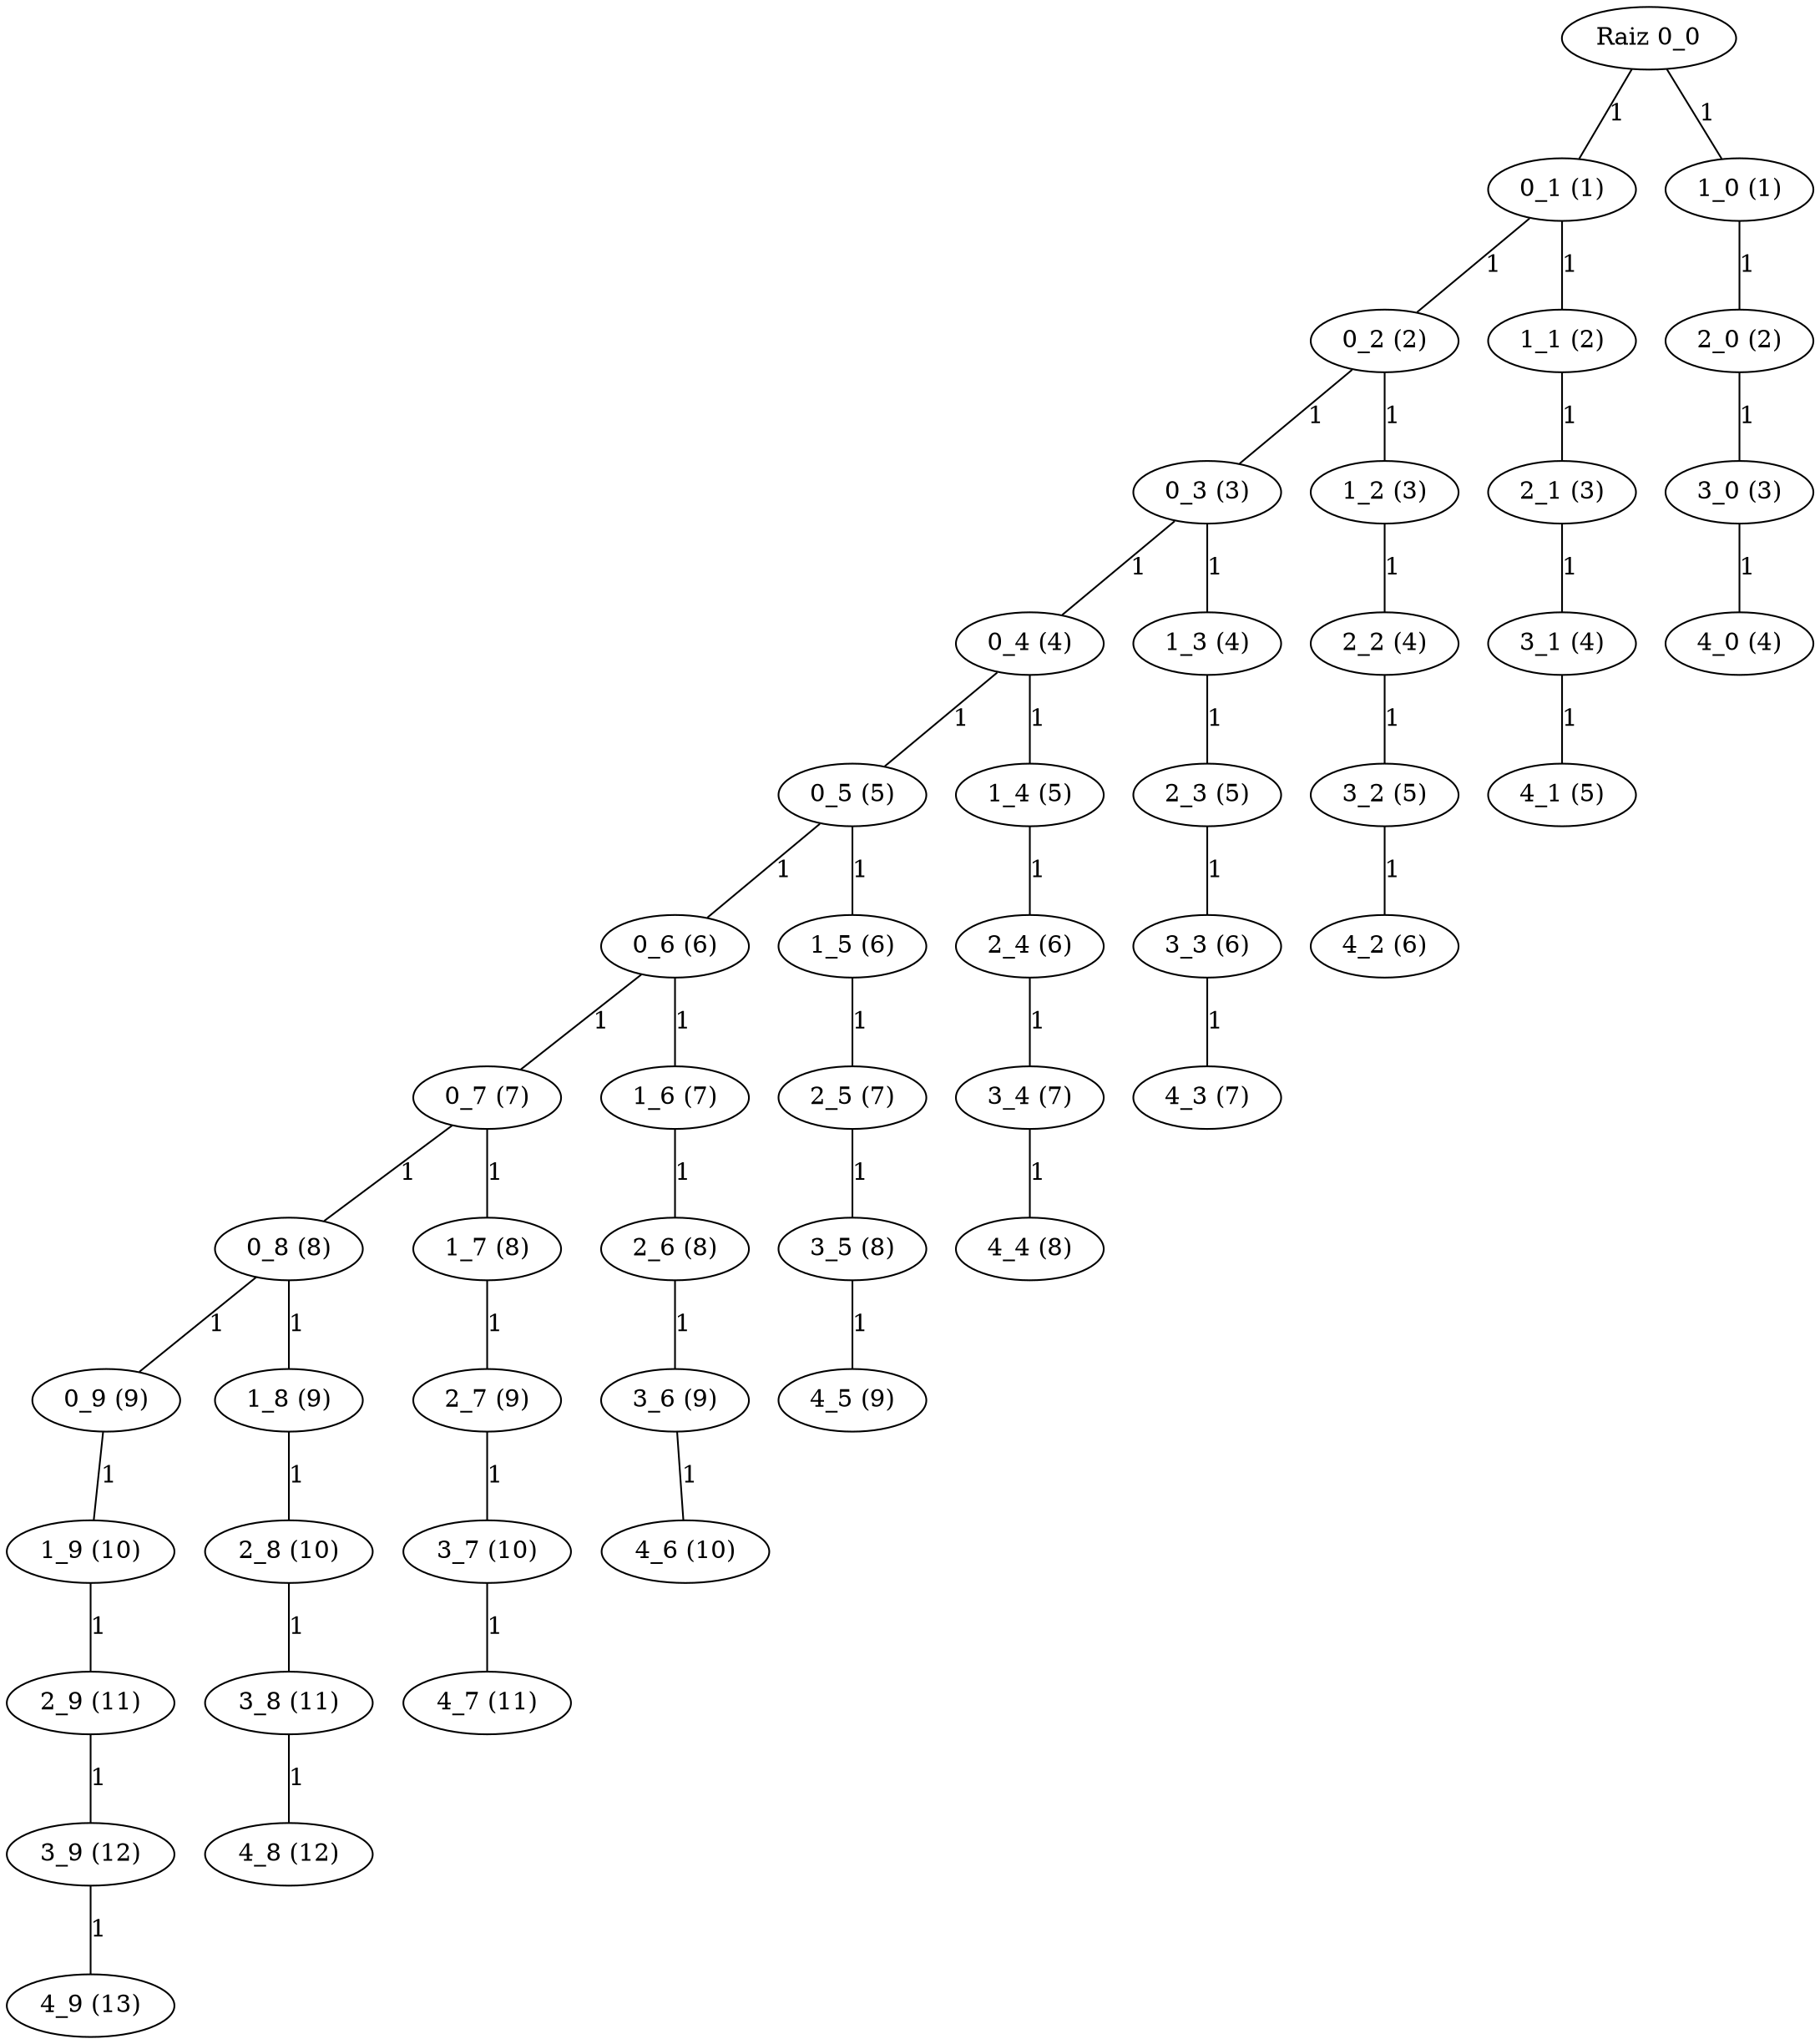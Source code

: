 graph DijkstraMalla_50_10 {
    "0_0" [label="Raiz 0_0"];
    "0_1 (1)" [label="0_1 (1)"];
    "1_0 (1)" [label="1_0 (1)"];
    "0_2 (2)" [label="0_2 (2)"];
    "1_1 (2)" [label="1_1 (2)"];
    "2_0 (2)" [label="2_0 (2)"];
    "0_3 (3)" [label="0_3 (3)"];
    "1_2 (3)" [label="1_2 (3)"];
    "2_1 (3)" [label="2_1 (3)"];
    "3_0 (3)" [label="3_0 (3)"];
    "0_4 (4)" [label="0_4 (4)"];
    "1_3 (4)" [label="1_3 (4)"];
    "2_2 (4)" [label="2_2 (4)"];
    "3_1 (4)" [label="3_1 (4)"];
    "4_0 (4)" [label="4_0 (4)"];
    "0_5 (5)" [label="0_5 (5)"];
    "1_4 (5)" [label="1_4 (5)"];
    "2_3 (5)" [label="2_3 (5)"];
    "3_2 (5)" [label="3_2 (5)"];
    "4_1 (5)" [label="4_1 (5)"];
    "0_6 (6)" [label="0_6 (6)"];
    "1_5 (6)" [label="1_5 (6)"];
    "2_4 (6)" [label="2_4 (6)"];
    "3_3 (6)" [label="3_3 (6)"];
    "4_2 (6)" [label="4_2 (6)"];
    "0_7 (7)" [label="0_7 (7)"];
    "1_6 (7)" [label="1_6 (7)"];
    "2_5 (7)" [label="2_5 (7)"];
    "3_4 (7)" [label="3_4 (7)"];
    "4_3 (7)" [label="4_3 (7)"];
    "0_8 (8)" [label="0_8 (8)"];
    "1_7 (8)" [label="1_7 (8)"];
    "2_6 (8)" [label="2_6 (8)"];
    "3_5 (8)" [label="3_5 (8)"];
    "4_4 (8)" [label="4_4 (8)"];
    "0_9 (9)" [label="0_9 (9)"];
    "1_8 (9)" [label="1_8 (9)"];
    "2_7 (9)" [label="2_7 (9)"];
    "3_6 (9)" [label="3_6 (9)"];
    "4_5 (9)" [label="4_5 (9)"];
    "1_9 (10)" [label="1_9 (10)"];
    "2_8 (10)" [label="2_8 (10)"];
    "3_7 (10)" [label="3_7 (10)"];
    "4_6 (10)" [label="4_6 (10)"];
    "2_9 (11)" [label="2_9 (11)"];
    "3_8 (11)" [label="3_8 (11)"];
    "4_7 (11)" [label="4_7 (11)"];
    "3_9 (12)" [label="3_9 (12)"];
    "4_8 (12)" [label="4_8 (12)"];
    "4_9 (13)" [label="4_9 (13)"];
    "0_0" -- "0_1 (1)" [label="1"];
    "0_0" -- "1_0 (1)" [label="1"];
    "0_1 (1)" -- "0_2 (2)" [label="1"];
    "0_1 (1)" -- "1_1 (2)" [label="1"];
    "1_0 (1)" -- "2_0 (2)" [label="1"];
    "0_2 (2)" -- "0_3 (3)" [label="1"];
    "0_2 (2)" -- "1_2 (3)" [label="1"];
    "1_1 (2)" -- "2_1 (3)" [label="1"];
    "2_0 (2)" -- "3_0 (3)" [label="1"];
    "0_3 (3)" -- "0_4 (4)" [label="1"];
    "0_3 (3)" -- "1_3 (4)" [label="1"];
    "1_2 (3)" -- "2_2 (4)" [label="1"];
    "2_1 (3)" -- "3_1 (4)" [label="1"];
    "3_0 (3)" -- "4_0 (4)" [label="1"];
    "0_4 (4)" -- "0_5 (5)" [label="1"];
    "0_4 (4)" -- "1_4 (5)" [label="1"];
    "1_3 (4)" -- "2_3 (5)" [label="1"];
    "2_2 (4)" -- "3_2 (5)" [label="1"];
    "3_1 (4)" -- "4_1 (5)" [label="1"];
    "0_5 (5)" -- "0_6 (6)" [label="1"];
    "0_5 (5)" -- "1_5 (6)" [label="1"];
    "1_4 (5)" -- "2_4 (6)" [label="1"];
    "2_3 (5)" -- "3_3 (6)" [label="1"];
    "3_2 (5)" -- "4_2 (6)" [label="1"];
    "0_6 (6)" -- "0_7 (7)" [label="1"];
    "0_6 (6)" -- "1_6 (7)" [label="1"];
    "1_5 (6)" -- "2_5 (7)" [label="1"];
    "2_4 (6)" -- "3_4 (7)" [label="1"];
    "3_3 (6)" -- "4_3 (7)" [label="1"];
    "0_7 (7)" -- "0_8 (8)" [label="1"];
    "0_7 (7)" -- "1_7 (8)" [label="1"];
    "1_6 (7)" -- "2_6 (8)" [label="1"];
    "2_5 (7)" -- "3_5 (8)" [label="1"];
    "3_4 (7)" -- "4_4 (8)" [label="1"];
    "0_8 (8)" -- "0_9 (9)" [label="1"];
    "0_8 (8)" -- "1_8 (9)" [label="1"];
    "1_7 (8)" -- "2_7 (9)" [label="1"];
    "2_6 (8)" -- "3_6 (9)" [label="1"];
    "3_5 (8)" -- "4_5 (9)" [label="1"];
    "0_9 (9)" -- "1_9 (10)" [label="1"];
    "1_8 (9)" -- "2_8 (10)" [label="1"];
    "2_7 (9)" -- "3_7 (10)" [label="1"];
    "3_6 (9)" -- "4_6 (10)" [label="1"];
    "1_9 (10)" -- "2_9 (11)" [label="1"];
    "2_8 (10)" -- "3_8 (11)" [label="1"];
    "3_7 (10)" -- "4_7 (11)" [label="1"];
    "2_9 (11)" -- "3_9 (12)" [label="1"];
    "3_8 (11)" -- "4_8 (12)" [label="1"];
    "3_9 (12)" -- "4_9 (13)" [label="1"];
}
